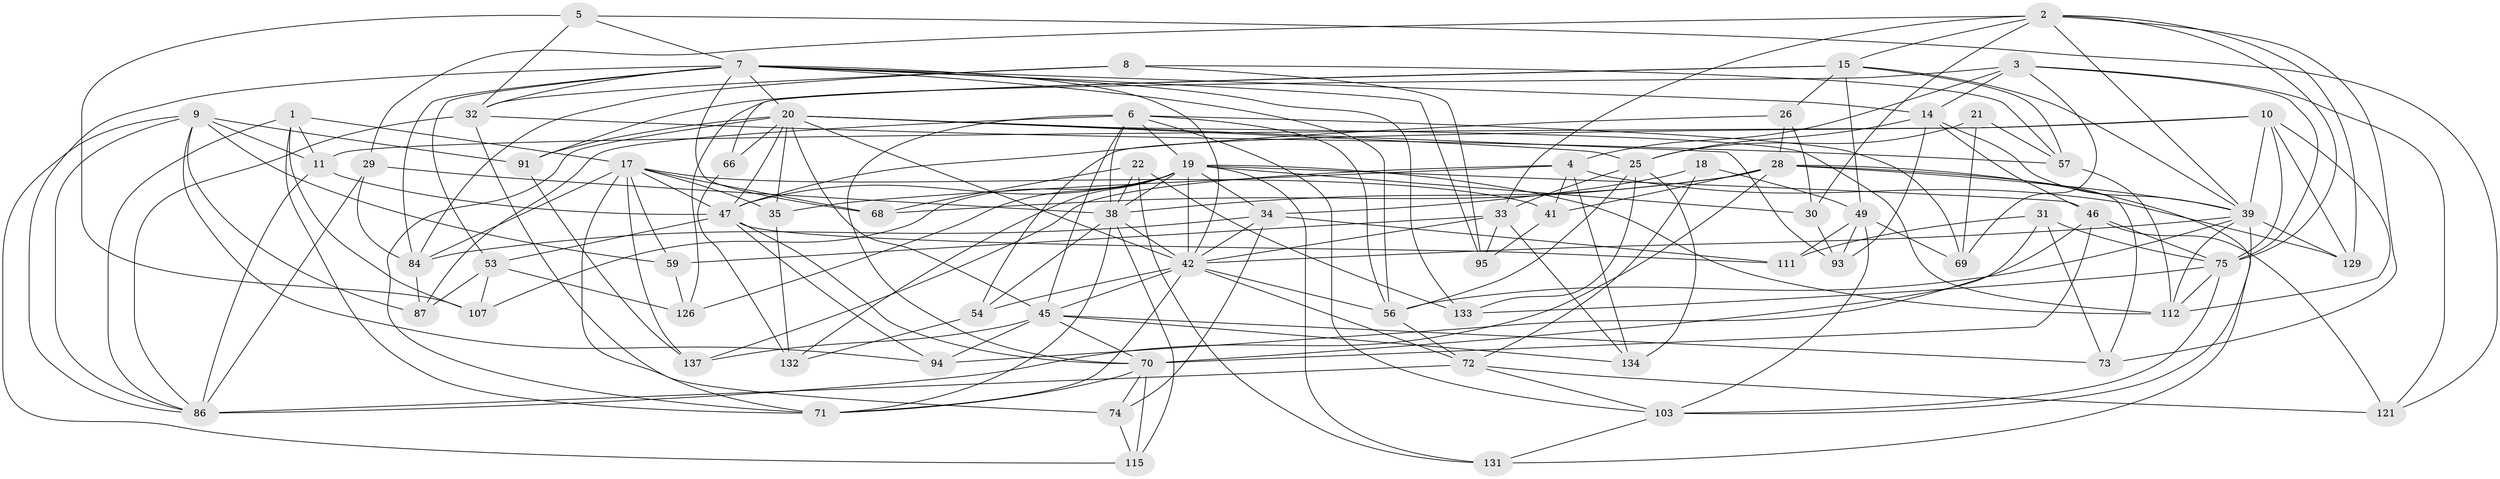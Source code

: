 // original degree distribution, {4: 1.0}
// Generated by graph-tools (version 1.1) at 2025/16/03/09/25 04:16:35]
// undirected, 71 vertices, 202 edges
graph export_dot {
graph [start="1"]
  node [color=gray90,style=filled];
  1 [super="+63"];
  2 [super="+78+50"];
  3 [super="+124"];
  4 [super="+118"];
  5;
  6 [super="+37+12"];
  7 [super="+16"];
  8;
  9 [super="+140+85"];
  10 [super="+13"];
  11 [super="+55"];
  14 [super="+43"];
  15 [super="+83+128"];
  17 [super="+23"];
  18;
  19 [super="+27+44"];
  20 [super="+119+48+24"];
  21;
  22;
  25 [super="+60"];
  26;
  28 [super="+96+122"];
  29;
  30;
  31;
  32 [super="+67"];
  33 [super="+52"];
  34 [super="+51"];
  35;
  38 [super="+65+62+81"];
  39 [super="+40"];
  41;
  42 [super="+58+64"];
  45 [super="+106"];
  46 [super="+116"];
  47 [super="+101+138+123"];
  49 [super="+113"];
  53 [super="+139"];
  54;
  56 [super="+130"];
  57 [super="+89"];
  59;
  66;
  68;
  69;
  70 [super="+102+79"];
  71 [super="+98"];
  72 [super="+105+136"];
  73;
  74;
  75 [super="+82+117"];
  84 [super="+125"];
  86 [super="+141+88"];
  87;
  91;
  93;
  94;
  95;
  103 [super="+104"];
  107;
  111;
  112 [super="+120"];
  115;
  121;
  126;
  129;
  131;
  132;
  133;
  134;
  137;
  1 -- 11;
  1 -- 107;
  1 -- 71;
  1 -- 17 [weight=2];
  1 -- 86;
  2 -- 129;
  2 -- 39;
  2 -- 73;
  2 -- 75;
  2 -- 29;
  2 -- 30;
  2 -- 15;
  2 -- 33;
  3 -- 69;
  3 -- 121;
  3 -- 4;
  3 -- 126;
  3 -- 14;
  3 -- 75;
  4 -- 137;
  4 -- 41;
  4 -- 129;
  4 -- 35;
  4 -- 134;
  5 -- 107;
  5 -- 121;
  5 -- 7;
  5 -- 32;
  6 -- 87;
  6 -- 38;
  6 -- 56;
  6 -- 69;
  6 -- 45;
  6 -- 103;
  6 -- 70;
  6 -- 19;
  7 -- 32;
  7 -- 68;
  7 -- 133;
  7 -- 14;
  7 -- 84;
  7 -- 53;
  7 -- 20;
  7 -- 95;
  7 -- 42;
  7 -- 86;
  7 -- 56;
  8 -- 32;
  8 -- 95;
  8 -- 57;
  8 -- 84;
  9 -- 11 [weight=2];
  9 -- 91;
  9 -- 94;
  9 -- 87;
  9 -- 115;
  9 -- 59;
  9 -- 86;
  10 -- 54;
  10 -- 75;
  10 -- 129;
  10 -- 112;
  10 -- 39;
  10 -- 11;
  11 -- 86;
  11 -- 47;
  14 -- 46;
  14 -- 93;
  14 -- 25;
  14 -- 39;
  15 -- 57 [weight=2];
  15 -- 49;
  15 -- 91;
  15 -- 39;
  15 -- 26;
  15 -- 66;
  17 -- 41;
  17 -- 71;
  17 -- 137;
  17 -- 35;
  17 -- 68;
  17 -- 84;
  17 -- 59;
  17 -- 47;
  18 -- 72 [weight=2];
  18 -- 49;
  18 -- 34;
  19 -- 132;
  19 -- 112;
  19 -- 107;
  19 -- 46;
  19 -- 47;
  19 -- 34;
  19 -- 131;
  19 -- 126;
  19 -- 38;
  19 -- 42;
  19 -- 30;
  20 -- 91;
  20 -- 66 [weight=2];
  20 -- 112;
  20 -- 35;
  20 -- 25;
  20 -- 47;
  20 -- 45;
  20 -- 71;
  20 -- 42;
  20 -- 93;
  21 -- 57;
  21 -- 69;
  21 -- 25 [weight=2];
  22 -- 131;
  22 -- 133;
  22 -- 68;
  22 -- 38;
  25 -- 33;
  25 -- 56;
  25 -- 133;
  25 -- 134;
  26 -- 30;
  26 -- 47;
  26 -- 28;
  28 -- 41;
  28 -- 38;
  28 -- 73;
  28 -- 131;
  28 -- 39;
  28 -- 68;
  28 -- 86;
  29 -- 84;
  29 -- 86;
  29 -- 38;
  30 -- 93;
  31 -- 75;
  31 -- 73;
  31 -- 111;
  31 -- 70;
  32 -- 86;
  32 -- 74;
  32 -- 57;
  33 -- 95;
  33 -- 59;
  33 -- 42;
  33 -- 134;
  34 -- 74;
  34 -- 111;
  34 -- 84;
  34 -- 42;
  35 -- 132;
  38 -- 54;
  38 -- 115;
  38 -- 71;
  38 -- 42 [weight=2];
  39 -- 42;
  39 -- 112;
  39 -- 129;
  39 -- 103;
  39 -- 56;
  41 -- 95;
  42 -- 54;
  42 -- 45;
  42 -- 72 [weight=2];
  42 -- 71;
  42 -- 56;
  45 -- 73;
  45 -- 70;
  45 -- 134;
  45 -- 137;
  45 -- 94;
  46 -- 70;
  46 -- 121;
  46 -- 94;
  46 -- 75;
  47 -- 53 [weight=2];
  47 -- 70;
  47 -- 94;
  47 -- 111;
  49 -- 93;
  49 -- 69;
  49 -- 111;
  49 -- 103;
  53 -- 107;
  53 -- 126;
  53 -- 87;
  54 -- 132;
  56 -- 72;
  57 -- 112;
  59 -- 126;
  66 -- 132;
  70 -- 71;
  70 -- 115;
  70 -- 74;
  72 -- 103;
  72 -- 121;
  72 -- 86;
  74 -- 115;
  75 -- 112;
  75 -- 133;
  75 -- 103;
  84 -- 87;
  91 -- 137;
  103 -- 131;
}
